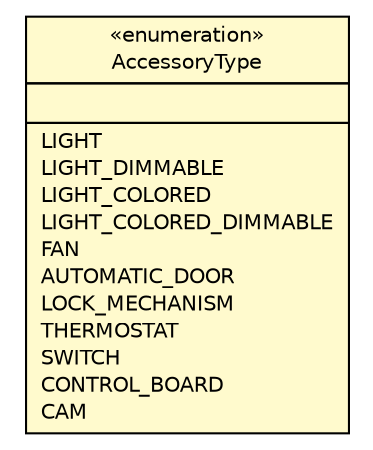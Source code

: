 #!/usr/local/bin/dot
#
# Class diagram 
# Generated by UMLGraph version 5.1 (http://www.umlgraph.org/)
#

digraph G {
	edge [fontname="Helvetica",fontsize=10,labelfontname="Helvetica",labelfontsize=10];
	node [fontname="Helvetica",fontsize=10,shape=plaintext];
	nodesep=0.25;
	ranksep=0.5;
	// com.clapi.data.Accessory.AccessoryType
	c180 [label=<<table title="com.clapi.data.Accessory.AccessoryType" border="0" cellborder="1" cellspacing="0" cellpadding="2" port="p" bgcolor="lemonChiffon" href="./Accessory.AccessoryType.html">
		<tr><td><table border="0" cellspacing="0" cellpadding="1">
<tr><td align="center" balign="center"> &#171;enumeration&#187; </td></tr>
<tr><td align="center" balign="center"> AccessoryType </td></tr>
		</table></td></tr>
		<tr><td><table border="0" cellspacing="0" cellpadding="1">
<tr><td align="left" balign="left">  </td></tr>
		</table></td></tr>
		<tr><td><table border="0" cellspacing="0" cellpadding="1">
<tr><td align="left" balign="left"> LIGHT </td></tr>
<tr><td align="left" balign="left"> LIGHT_DIMMABLE </td></tr>
<tr><td align="left" balign="left"> LIGHT_COLORED </td></tr>
<tr><td align="left" balign="left"> LIGHT_COLORED_DIMMABLE </td></tr>
<tr><td align="left" balign="left"> FAN </td></tr>
<tr><td align="left" balign="left"> AUTOMATIC_DOOR </td></tr>
<tr><td align="left" balign="left"> LOCK_MECHANISM </td></tr>
<tr><td align="left" balign="left"> THERMOSTAT </td></tr>
<tr><td align="left" balign="left"> SWITCH </td></tr>
<tr><td align="left" balign="left"> CONTROL_BOARD </td></tr>
<tr><td align="left" balign="left"> CAM </td></tr>
		</table></td></tr>
		</table>>, fontname="Helvetica", fontcolor="black", fontsize=10.0];
}

